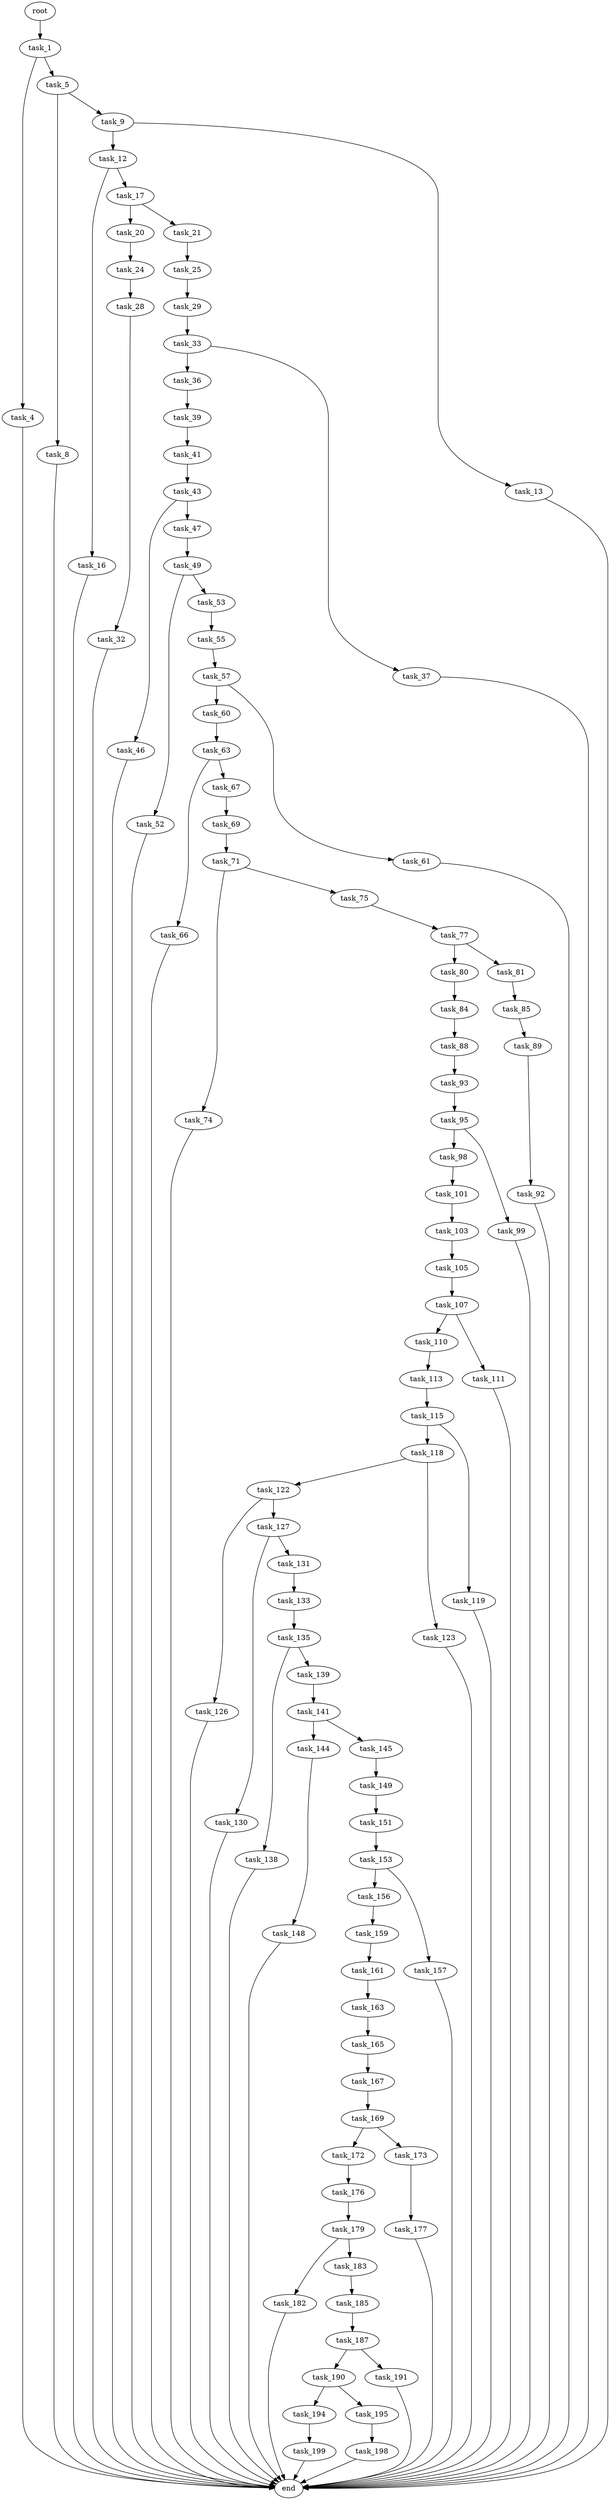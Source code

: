 digraph G {
  root [size="0.000000"];
  task_1 [size="782757789696.000000"];
  task_4 [size="15732186495.000000"];
  task_5 [size="149934405036.000000"];
  end [size="0.000000"];
  task_8 [size="152018822271.000000"];
  task_9 [size="55320826083.000000"];
  task_12 [size="7051663119.000000"];
  task_13 [size="368293445632.000000"];
  task_16 [size="25064244194.000000"];
  task_17 [size="332582690110.000000"];
  task_20 [size="633058485853.000000"];
  task_21 [size="68719476736.000000"];
  task_24 [size="328710655468.000000"];
  task_25 [size="5682404442.000000"];
  task_28 [size="6950049863.000000"];
  task_29 [size="21380273497.000000"];
  task_32 [size="134217728000.000000"];
  task_33 [size="397825820284.000000"];
  task_36 [size="8589934592.000000"];
  task_37 [size="34518188814.000000"];
  task_39 [size="134217728000.000000"];
  task_41 [size="30161818488.000000"];
  task_43 [size="1073741824000.000000"];
  task_46 [size="903556237.000000"];
  task_47 [size="928533894213.000000"];
  task_49 [size="527919674153.000000"];
  task_52 [size="8589934592.000000"];
  task_53 [size="911379997400.000000"];
  task_55 [size="15979120066.000000"];
  task_57 [size="69296504952.000000"];
  task_60 [size="134217728000.000000"];
  task_61 [size="368293445632.000000"];
  task_63 [size="11873220588.000000"];
  task_66 [size="231928233984.000000"];
  task_67 [size="49452617284.000000"];
  task_69 [size="28991029248.000000"];
  task_71 [size="368293445632.000000"];
  task_74 [size="42481968939.000000"];
  task_75 [size="865021481025.000000"];
  task_77 [size="94124053311.000000"];
  task_80 [size="68719476736.000000"];
  task_81 [size="1099323412683.000000"];
  task_84 [size="68719476736.000000"];
  task_85 [size="549755813888.000000"];
  task_88 [size="782757789696.000000"];
  task_89 [size="15152781328.000000"];
  task_93 [size="1074390939683.000000"];
  task_92 [size="6542610162.000000"];
  task_95 [size="28991029248.000000"];
  task_98 [size="400185004644.000000"];
  task_99 [size="85924242372.000000"];
  task_101 [size="1114822056.000000"];
  task_103 [size="75270287354.000000"];
  task_105 [size="1122275478507.000000"];
  task_107 [size="159492246840.000000"];
  task_110 [size="368010471909.000000"];
  task_111 [size="29707769620.000000"];
  task_113 [size="98386561128.000000"];
  task_115 [size="26308969200.000000"];
  task_118 [size="166443829773.000000"];
  task_119 [size="117916066068.000000"];
  task_122 [size="68719476736.000000"];
  task_123 [size="549755813888.000000"];
  task_126 [size="483087087307.000000"];
  task_127 [size="9729890510.000000"];
  task_130 [size="91626221838.000000"];
  task_131 [size="8589934592.000000"];
  task_133 [size="127514301200.000000"];
  task_135 [size="196076807580.000000"];
  task_138 [size="1928081944.000000"];
  task_139 [size="1970508987.000000"];
  task_141 [size="21048145656.000000"];
  task_144 [size="24852550415.000000"];
  task_145 [size="782757789696.000000"];
  task_148 [size="1962514005.000000"];
  task_149 [size="444245750780.000000"];
  task_151 [size="17569125616.000000"];
  task_153 [size="652657899088.000000"];
  task_156 [size="782757789696.000000"];
  task_157 [size="1406175825181.000000"];
  task_159 [size="69640487665.000000"];
  task_161 [size="893529796.000000"];
  task_163 [size="1073741824000.000000"];
  task_165 [size="415697169075.000000"];
  task_167 [size="549755813888.000000"];
  task_169 [size="68719476736.000000"];
  task_172 [size="13647761056.000000"];
  task_173 [size="89452923856.000000"];
  task_176 [size="25597786522.000000"];
  task_177 [size="9362768009.000000"];
  task_179 [size="134217728000.000000"];
  task_182 [size="28991029248.000000"];
  task_183 [size="93044487358.000000"];
  task_185 [size="28991029248.000000"];
  task_187 [size="368293445632.000000"];
  task_190 [size="64319478315.000000"];
  task_191 [size="41867558681.000000"];
  task_194 [size="13597191588.000000"];
  task_195 [size="163811474379.000000"];
  task_199 [size="368293445632.000000"];
  task_198 [size="49706847209.000000"];

  root -> task_1 [size="1.000000"];
  task_1 -> task_4 [size="679477248.000000"];
  task_1 -> task_5 [size="679477248.000000"];
  task_4 -> end [size="1.000000"];
  task_5 -> task_8 [size="134217728.000000"];
  task_5 -> task_9 [size="134217728.000000"];
  task_8 -> end [size="1.000000"];
  task_9 -> task_12 [size="75497472.000000"];
  task_9 -> task_13 [size="75497472.000000"];
  task_12 -> task_16 [size="411041792.000000"];
  task_12 -> task_17 [size="411041792.000000"];
  task_13 -> end [size="1.000000"];
  task_16 -> end [size="1.000000"];
  task_17 -> task_20 [size="301989888.000000"];
  task_17 -> task_21 [size="301989888.000000"];
  task_20 -> task_24 [size="411041792.000000"];
  task_21 -> task_25 [size="134217728.000000"];
  task_24 -> task_28 [size="536870912.000000"];
  task_25 -> task_29 [size="134217728.000000"];
  task_28 -> task_32 [size="134217728.000000"];
  task_29 -> task_33 [size="33554432.000000"];
  task_32 -> end [size="1.000000"];
  task_33 -> task_36 [size="301989888.000000"];
  task_33 -> task_37 [size="301989888.000000"];
  task_36 -> task_39 [size="33554432.000000"];
  task_37 -> end [size="1.000000"];
  task_39 -> task_41 [size="209715200.000000"];
  task_41 -> task_43 [size="536870912.000000"];
  task_43 -> task_46 [size="838860800.000000"];
  task_43 -> task_47 [size="838860800.000000"];
  task_46 -> end [size="1.000000"];
  task_47 -> task_49 [size="679477248.000000"];
  task_49 -> task_52 [size="679477248.000000"];
  task_49 -> task_53 [size="679477248.000000"];
  task_52 -> end [size="1.000000"];
  task_53 -> task_55 [size="679477248.000000"];
  task_55 -> task_57 [size="33554432.000000"];
  task_57 -> task_60 [size="134217728.000000"];
  task_57 -> task_61 [size="134217728.000000"];
  task_60 -> task_63 [size="209715200.000000"];
  task_61 -> end [size="1.000000"];
  task_63 -> task_66 [size="209715200.000000"];
  task_63 -> task_67 [size="209715200.000000"];
  task_66 -> end [size="1.000000"];
  task_67 -> task_69 [size="75497472.000000"];
  task_69 -> task_71 [size="75497472.000000"];
  task_71 -> task_74 [size="411041792.000000"];
  task_71 -> task_75 [size="411041792.000000"];
  task_74 -> end [size="1.000000"];
  task_75 -> task_77 [size="679477248.000000"];
  task_77 -> task_80 [size="75497472.000000"];
  task_77 -> task_81 [size="75497472.000000"];
  task_80 -> task_84 [size="134217728.000000"];
  task_81 -> task_85 [size="838860800.000000"];
  task_84 -> task_88 [size="134217728.000000"];
  task_85 -> task_89 [size="536870912.000000"];
  task_88 -> task_93 [size="679477248.000000"];
  task_89 -> task_92 [size="301989888.000000"];
  task_93 -> task_95 [size="679477248.000000"];
  task_92 -> end [size="1.000000"];
  task_95 -> task_98 [size="75497472.000000"];
  task_95 -> task_99 [size="75497472.000000"];
  task_98 -> task_101 [size="301989888.000000"];
  task_99 -> end [size="1.000000"];
  task_101 -> task_103 [size="33554432.000000"];
  task_103 -> task_105 [size="209715200.000000"];
  task_105 -> task_107 [size="838860800.000000"];
  task_107 -> task_110 [size="134217728.000000"];
  task_107 -> task_111 [size="134217728.000000"];
  task_110 -> task_113 [size="411041792.000000"];
  task_111 -> end [size="1.000000"];
  task_113 -> task_115 [size="75497472.000000"];
  task_115 -> task_118 [size="134217728.000000"];
  task_115 -> task_119 [size="134217728.000000"];
  task_118 -> task_122 [size="301989888.000000"];
  task_118 -> task_123 [size="301989888.000000"];
  task_119 -> end [size="1.000000"];
  task_122 -> task_126 [size="134217728.000000"];
  task_122 -> task_127 [size="134217728.000000"];
  task_123 -> end [size="1.000000"];
  task_126 -> end [size="1.000000"];
  task_127 -> task_130 [size="536870912.000000"];
  task_127 -> task_131 [size="536870912.000000"];
  task_130 -> end [size="1.000000"];
  task_131 -> task_133 [size="33554432.000000"];
  task_133 -> task_135 [size="536870912.000000"];
  task_135 -> task_138 [size="134217728.000000"];
  task_135 -> task_139 [size="134217728.000000"];
  task_138 -> end [size="1.000000"];
  task_139 -> task_141 [size="209715200.000000"];
  task_141 -> task_144 [size="838860800.000000"];
  task_141 -> task_145 [size="838860800.000000"];
  task_144 -> task_148 [size="75497472.000000"];
  task_145 -> task_149 [size="679477248.000000"];
  task_148 -> end [size="1.000000"];
  task_149 -> task_151 [size="536870912.000000"];
  task_151 -> task_153 [size="411041792.000000"];
  task_153 -> task_156 [size="536870912.000000"];
  task_153 -> task_157 [size="536870912.000000"];
  task_156 -> task_159 [size="679477248.000000"];
  task_157 -> end [size="1.000000"];
  task_159 -> task_161 [size="75497472.000000"];
  task_161 -> task_163 [size="33554432.000000"];
  task_163 -> task_165 [size="838860800.000000"];
  task_165 -> task_167 [size="301989888.000000"];
  task_167 -> task_169 [size="536870912.000000"];
  task_169 -> task_172 [size="134217728.000000"];
  task_169 -> task_173 [size="134217728.000000"];
  task_172 -> task_176 [size="838860800.000000"];
  task_173 -> task_177 [size="75497472.000000"];
  task_176 -> task_179 [size="75497472.000000"];
  task_177 -> end [size="1.000000"];
  task_179 -> task_182 [size="209715200.000000"];
  task_179 -> task_183 [size="209715200.000000"];
  task_182 -> end [size="1.000000"];
  task_183 -> task_185 [size="75497472.000000"];
  task_185 -> task_187 [size="75497472.000000"];
  task_187 -> task_190 [size="411041792.000000"];
  task_187 -> task_191 [size="411041792.000000"];
  task_190 -> task_194 [size="301989888.000000"];
  task_190 -> task_195 [size="301989888.000000"];
  task_191 -> end [size="1.000000"];
  task_194 -> task_199 [size="301989888.000000"];
  task_195 -> task_198 [size="301989888.000000"];
  task_199 -> end [size="1.000000"];
  task_198 -> end [size="1.000000"];
}
